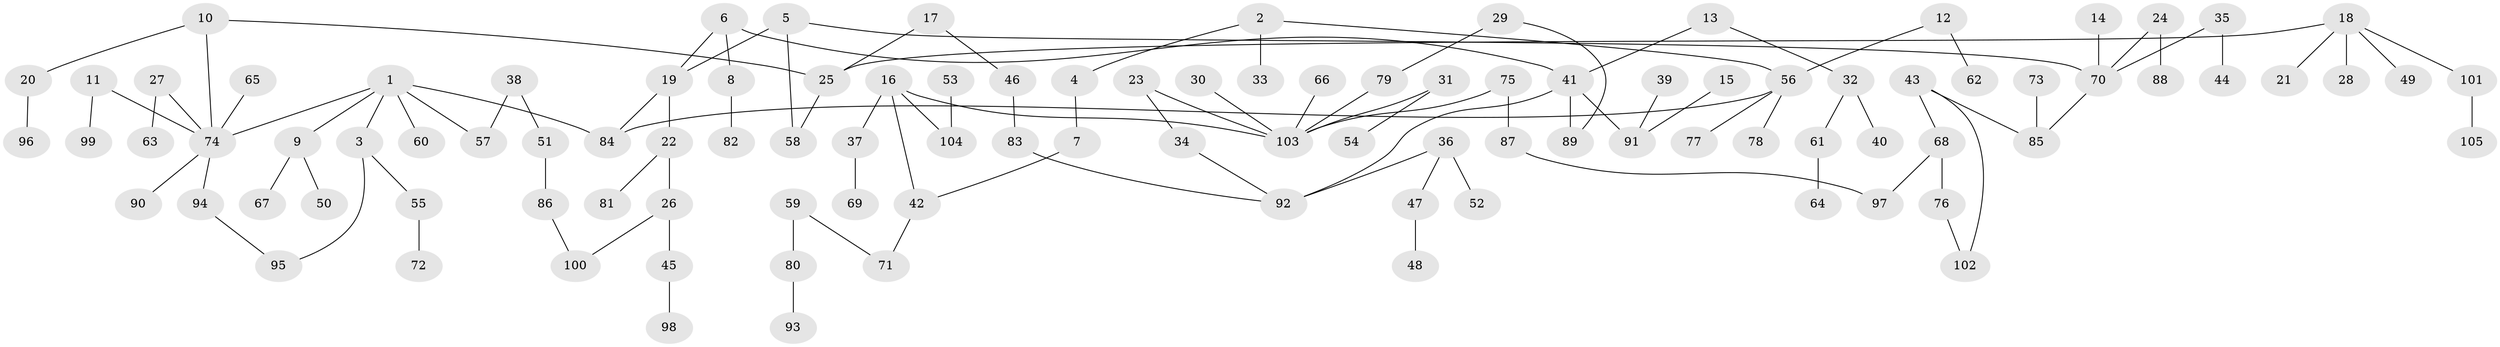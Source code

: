 // original degree distribution, {4: 0.03355704697986577, 6: 0.026845637583892617, 3: 0.16778523489932887, 8: 0.013422818791946308, 5: 0.026845637583892617, 2: 0.3221476510067114, 1: 0.40939597315436244}
// Generated by graph-tools (version 1.1) at 2025/36/03/04/25 23:36:08]
// undirected, 105 vertices, 112 edges
graph export_dot {
  node [color=gray90,style=filled];
  1;
  2;
  3;
  4;
  5;
  6;
  7;
  8;
  9;
  10;
  11;
  12;
  13;
  14;
  15;
  16;
  17;
  18;
  19;
  20;
  21;
  22;
  23;
  24;
  25;
  26;
  27;
  28;
  29;
  30;
  31;
  32;
  33;
  34;
  35;
  36;
  37;
  38;
  39;
  40;
  41;
  42;
  43;
  44;
  45;
  46;
  47;
  48;
  49;
  50;
  51;
  52;
  53;
  54;
  55;
  56;
  57;
  58;
  59;
  60;
  61;
  62;
  63;
  64;
  65;
  66;
  67;
  68;
  69;
  70;
  71;
  72;
  73;
  74;
  75;
  76;
  77;
  78;
  79;
  80;
  81;
  82;
  83;
  84;
  85;
  86;
  87;
  88;
  89;
  90;
  91;
  92;
  93;
  94;
  95;
  96;
  97;
  98;
  99;
  100;
  101;
  102;
  103;
  104;
  105;
  1 -- 3 [weight=1.0];
  1 -- 9 [weight=1.0];
  1 -- 57 [weight=1.0];
  1 -- 60 [weight=1.0];
  1 -- 74 [weight=1.0];
  1 -- 84 [weight=1.0];
  2 -- 4 [weight=1.0];
  2 -- 33 [weight=1.0];
  2 -- 56 [weight=1.0];
  3 -- 55 [weight=1.0];
  3 -- 95 [weight=1.0];
  4 -- 7 [weight=1.0];
  5 -- 19 [weight=1.0];
  5 -- 58 [weight=1.0];
  5 -- 70 [weight=1.0];
  6 -- 8 [weight=1.0];
  6 -- 19 [weight=1.0];
  6 -- 41 [weight=1.0];
  7 -- 42 [weight=1.0];
  8 -- 82 [weight=1.0];
  9 -- 50 [weight=1.0];
  9 -- 67 [weight=1.0];
  10 -- 20 [weight=1.0];
  10 -- 25 [weight=1.0];
  10 -- 74 [weight=1.0];
  11 -- 74 [weight=1.0];
  11 -- 99 [weight=1.0];
  12 -- 56 [weight=1.0];
  12 -- 62 [weight=1.0];
  13 -- 32 [weight=1.0];
  13 -- 41 [weight=1.0];
  14 -- 70 [weight=1.0];
  15 -- 91 [weight=1.0];
  16 -- 37 [weight=1.0];
  16 -- 42 [weight=1.0];
  16 -- 103 [weight=1.0];
  16 -- 104 [weight=1.0];
  17 -- 25 [weight=1.0];
  17 -- 46 [weight=1.0];
  18 -- 21 [weight=1.0];
  18 -- 25 [weight=1.0];
  18 -- 28 [weight=1.0];
  18 -- 49 [weight=1.0];
  18 -- 101 [weight=1.0];
  19 -- 22 [weight=1.0];
  19 -- 84 [weight=1.0];
  20 -- 96 [weight=1.0];
  22 -- 26 [weight=1.0];
  22 -- 81 [weight=1.0];
  23 -- 34 [weight=1.0];
  23 -- 103 [weight=1.0];
  24 -- 70 [weight=1.0];
  24 -- 88 [weight=1.0];
  25 -- 58 [weight=1.0];
  26 -- 45 [weight=1.0];
  26 -- 100 [weight=1.0];
  27 -- 63 [weight=1.0];
  27 -- 74 [weight=1.0];
  29 -- 79 [weight=1.0];
  29 -- 89 [weight=1.0];
  30 -- 103 [weight=1.0];
  31 -- 54 [weight=1.0];
  31 -- 103 [weight=1.0];
  32 -- 40 [weight=1.0];
  32 -- 61 [weight=1.0];
  34 -- 92 [weight=1.0];
  35 -- 44 [weight=1.0];
  35 -- 70 [weight=1.0];
  36 -- 47 [weight=1.0];
  36 -- 52 [weight=1.0];
  36 -- 92 [weight=1.0];
  37 -- 69 [weight=1.0];
  38 -- 51 [weight=1.0];
  38 -- 57 [weight=1.0];
  39 -- 91 [weight=1.0];
  41 -- 89 [weight=1.0];
  41 -- 91 [weight=1.0];
  41 -- 92 [weight=1.0];
  42 -- 71 [weight=1.0];
  43 -- 68 [weight=1.0];
  43 -- 85 [weight=1.0];
  43 -- 102 [weight=1.0];
  45 -- 98 [weight=1.0];
  46 -- 83 [weight=1.0];
  47 -- 48 [weight=1.0];
  51 -- 86 [weight=1.0];
  53 -- 104 [weight=1.0];
  55 -- 72 [weight=1.0];
  56 -- 77 [weight=1.0];
  56 -- 78 [weight=1.0];
  56 -- 84 [weight=1.0];
  59 -- 71 [weight=1.0];
  59 -- 80 [weight=1.0];
  61 -- 64 [weight=1.0];
  65 -- 74 [weight=1.0];
  66 -- 103 [weight=1.0];
  68 -- 76 [weight=1.0];
  68 -- 97 [weight=1.0];
  70 -- 85 [weight=1.0];
  73 -- 85 [weight=1.0];
  74 -- 90 [weight=1.0];
  74 -- 94 [weight=1.0];
  75 -- 87 [weight=1.0];
  75 -- 103 [weight=1.0];
  76 -- 102 [weight=1.0];
  79 -- 103 [weight=1.0];
  80 -- 93 [weight=1.0];
  83 -- 92 [weight=1.0];
  86 -- 100 [weight=1.0];
  87 -- 97 [weight=1.0];
  94 -- 95 [weight=1.0];
  101 -- 105 [weight=1.0];
}
